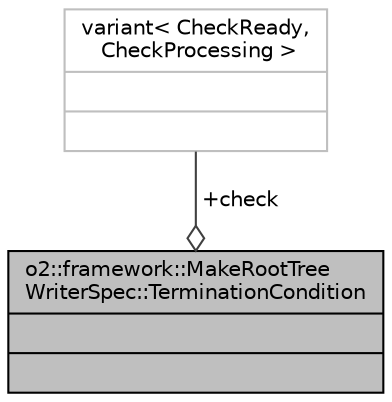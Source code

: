 digraph "o2::framework::MakeRootTreeWriterSpec::TerminationCondition"
{
 // INTERACTIVE_SVG=YES
  bgcolor="transparent";
  edge [fontname="Helvetica",fontsize="10",labelfontname="Helvetica",labelfontsize="10"];
  node [fontname="Helvetica",fontsize="10",shape=record];
  Node1 [label="{o2::framework::MakeRootTree\lWriterSpec::TerminationCondition\n||}",height=0.2,width=0.4,color="black", fillcolor="grey75", style="filled", fontcolor="black"];
  Node2 -> Node1 [color="grey25",fontsize="10",style="solid",label=" +check" ,arrowhead="odiamond",fontname="Helvetica"];
  Node2 [label="{variant\< CheckReady,\l CheckProcessing \>\n||}",height=0.2,width=0.4,color="grey75"];
}
